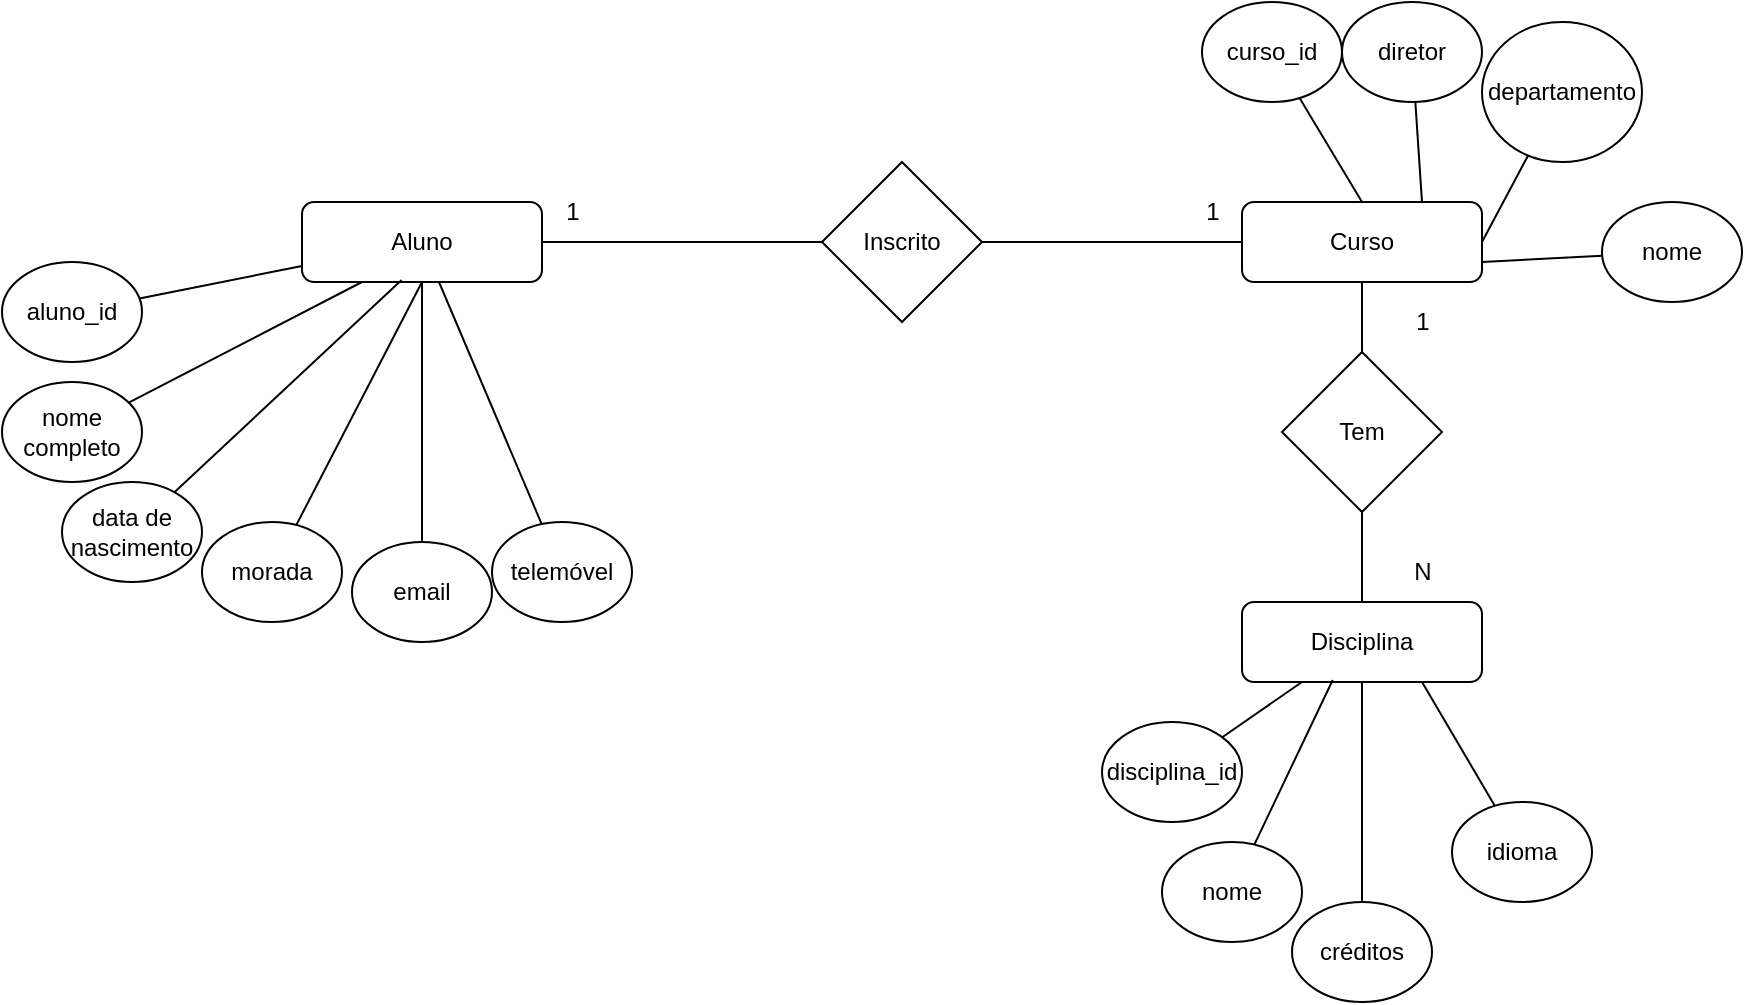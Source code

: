 <mxfile version="26.0.11">
  <diagram id="C5RBs43oDa-KdzZeNtuy" name="Page-1">
    <mxGraphModel dx="1877" dy="557" grid="1" gridSize="10" guides="1" tooltips="1" connect="1" arrows="1" fold="1" page="1" pageScale="1" pageWidth="827" pageHeight="1169" math="0" shadow="0">
      <root>
        <mxCell id="WIyWlLk6GJQsqaUBKTNV-0" />
        <mxCell id="WIyWlLk6GJQsqaUBKTNV-1" parent="WIyWlLk6GJQsqaUBKTNV-0" />
        <mxCell id="WIyWlLk6GJQsqaUBKTNV-3" value="Aluno" style="rounded=1;whiteSpace=wrap;html=1;fontSize=12;glass=0;strokeWidth=1;shadow=0;" parent="WIyWlLk6GJQsqaUBKTNV-1" vertex="1">
          <mxGeometry x="90" y="130" width="120" height="40" as="geometry" />
        </mxCell>
        <mxCell id="qN2a7-wlCZaR_5KQ552V-1" value="Disciplina" style="rounded=1;whiteSpace=wrap;html=1;fontSize=12;glass=0;strokeWidth=1;shadow=0;" vertex="1" parent="WIyWlLk6GJQsqaUBKTNV-1">
          <mxGeometry x="560" y="330" width="120" height="40" as="geometry" />
        </mxCell>
        <mxCell id="qN2a7-wlCZaR_5KQ552V-2" value="Curso" style="rounded=1;whiteSpace=wrap;html=1;fontSize=12;glass=0;strokeWidth=1;shadow=0;" vertex="1" parent="WIyWlLk6GJQsqaUBKTNV-1">
          <mxGeometry x="560" y="130" width="120" height="40" as="geometry" />
        </mxCell>
        <mxCell id="qN2a7-wlCZaR_5KQ552V-3" value="aluno_id" style="ellipse;whiteSpace=wrap;html=1;" vertex="1" parent="WIyWlLk6GJQsqaUBKTNV-1">
          <mxGeometry x="-60" y="160" width="70" height="50" as="geometry" />
        </mxCell>
        <mxCell id="qN2a7-wlCZaR_5KQ552V-8" value="" style="endArrow=none;html=1;rounded=0;" edge="1" parent="WIyWlLk6GJQsqaUBKTNV-1" source="qN2a7-wlCZaR_5KQ552V-3" target="WIyWlLk6GJQsqaUBKTNV-3">
          <mxGeometry width="50" height="50" relative="1" as="geometry">
            <mxPoint x="390" y="320" as="sourcePoint" />
            <mxPoint x="440" y="270" as="targetPoint" />
          </mxGeometry>
        </mxCell>
        <mxCell id="qN2a7-wlCZaR_5KQ552V-9" value="data de nascimento" style="ellipse;whiteSpace=wrap;html=1;" vertex="1" parent="WIyWlLk6GJQsqaUBKTNV-1">
          <mxGeometry x="-30" y="270" width="70" height="50" as="geometry" />
        </mxCell>
        <mxCell id="qN2a7-wlCZaR_5KQ552V-10" value="" style="endArrow=none;html=1;rounded=0;entryX=0.415;entryY=0.975;entryDx=0;entryDy=0;entryPerimeter=0;" edge="1" parent="WIyWlLk6GJQsqaUBKTNV-1" source="qN2a7-wlCZaR_5KQ552V-9" target="WIyWlLk6GJQsqaUBKTNV-3">
          <mxGeometry width="50" height="50" relative="1" as="geometry">
            <mxPoint x="420" y="340" as="sourcePoint" />
            <mxPoint x="152" y="190" as="targetPoint" />
          </mxGeometry>
        </mxCell>
        <mxCell id="qN2a7-wlCZaR_5KQ552V-11" value="nome completo" style="ellipse;whiteSpace=wrap;html=1;" vertex="1" parent="WIyWlLk6GJQsqaUBKTNV-1">
          <mxGeometry x="-60" y="220" width="70" height="50" as="geometry" />
        </mxCell>
        <mxCell id="qN2a7-wlCZaR_5KQ552V-12" value="" style="endArrow=none;html=1;rounded=0;entryX=0.25;entryY=1;entryDx=0;entryDy=0;" edge="1" parent="WIyWlLk6GJQsqaUBKTNV-1" source="qN2a7-wlCZaR_5KQ552V-11" target="WIyWlLk6GJQsqaUBKTNV-3">
          <mxGeometry width="50" height="50" relative="1" as="geometry">
            <mxPoint x="410" y="340" as="sourcePoint" />
            <mxPoint x="110" y="190" as="targetPoint" />
          </mxGeometry>
        </mxCell>
        <mxCell id="qN2a7-wlCZaR_5KQ552V-13" value="morada" style="ellipse;whiteSpace=wrap;html=1;" vertex="1" parent="WIyWlLk6GJQsqaUBKTNV-1">
          <mxGeometry x="40" y="290" width="70" height="50" as="geometry" />
        </mxCell>
        <mxCell id="qN2a7-wlCZaR_5KQ552V-14" value="" style="endArrow=none;html=1;rounded=0;entryX=0.5;entryY=1;entryDx=0;entryDy=0;" edge="1" parent="WIyWlLk6GJQsqaUBKTNV-1" source="qN2a7-wlCZaR_5KQ552V-13" target="WIyWlLk6GJQsqaUBKTNV-3">
          <mxGeometry width="50" height="50" relative="1" as="geometry">
            <mxPoint x="420" y="350" as="sourcePoint" />
            <mxPoint x="152" y="200" as="targetPoint" />
          </mxGeometry>
        </mxCell>
        <mxCell id="qN2a7-wlCZaR_5KQ552V-15" value="email" style="ellipse;whiteSpace=wrap;html=1;" vertex="1" parent="WIyWlLk6GJQsqaUBKTNV-1">
          <mxGeometry x="115" y="300" width="70" height="50" as="geometry" />
        </mxCell>
        <mxCell id="qN2a7-wlCZaR_5KQ552V-16" value="" style="endArrow=none;html=1;rounded=0;entryX=0.5;entryY=1;entryDx=0;entryDy=0;" edge="1" parent="WIyWlLk6GJQsqaUBKTNV-1" source="qN2a7-wlCZaR_5KQ552V-15" target="WIyWlLk6GJQsqaUBKTNV-3">
          <mxGeometry width="50" height="50" relative="1" as="geometry">
            <mxPoint x="430" y="360" as="sourcePoint" />
            <mxPoint x="162" y="210" as="targetPoint" />
          </mxGeometry>
        </mxCell>
        <mxCell id="qN2a7-wlCZaR_5KQ552V-17" value="telemóvel" style="ellipse;whiteSpace=wrap;html=1;" vertex="1" parent="WIyWlLk6GJQsqaUBKTNV-1">
          <mxGeometry x="185" y="290" width="70" height="50" as="geometry" />
        </mxCell>
        <mxCell id="qN2a7-wlCZaR_5KQ552V-18" value="" style="endArrow=none;html=1;rounded=0;" edge="1" parent="WIyWlLk6GJQsqaUBKTNV-1" source="qN2a7-wlCZaR_5KQ552V-17" target="WIyWlLk6GJQsqaUBKTNV-3">
          <mxGeometry width="50" height="50" relative="1" as="geometry">
            <mxPoint x="460" y="400" as="sourcePoint" />
            <mxPoint x="192" y="250" as="targetPoint" />
          </mxGeometry>
        </mxCell>
        <mxCell id="qN2a7-wlCZaR_5KQ552V-19" style="edgeStyle=orthogonalEdgeStyle;rounded=0;orthogonalLoop=1;jettySize=auto;html=1;exitX=0.5;exitY=1;exitDx=0;exitDy=0;" edge="1" parent="WIyWlLk6GJQsqaUBKTNV-1" source="qN2a7-wlCZaR_5KQ552V-9" target="qN2a7-wlCZaR_5KQ552V-9">
          <mxGeometry relative="1" as="geometry" />
        </mxCell>
        <mxCell id="qN2a7-wlCZaR_5KQ552V-21" value="1" style="text;html=1;align=center;verticalAlign=middle;resizable=0;points=[];autosize=1;strokeColor=none;fillColor=none;" vertex="1" parent="WIyWlLk6GJQsqaUBKTNV-1">
          <mxGeometry x="635" y="175" width="30" height="30" as="geometry" />
        </mxCell>
        <mxCell id="qN2a7-wlCZaR_5KQ552V-22" value="N" style="text;html=1;align=center;verticalAlign=middle;resizable=0;points=[];autosize=1;strokeColor=none;fillColor=none;" vertex="1" parent="WIyWlLk6GJQsqaUBKTNV-1">
          <mxGeometry x="635" y="300" width="30" height="30" as="geometry" />
        </mxCell>
        <mxCell id="qN2a7-wlCZaR_5KQ552V-23" value="Tem" style="rhombus;whiteSpace=wrap;html=1;" vertex="1" parent="WIyWlLk6GJQsqaUBKTNV-1">
          <mxGeometry x="580" y="205" width="80" height="80" as="geometry" />
        </mxCell>
        <mxCell id="qN2a7-wlCZaR_5KQ552V-24" value="" style="endArrow=none;html=1;rounded=0;entryX=0.5;entryY=1;entryDx=0;entryDy=0;exitX=0.5;exitY=0;exitDx=0;exitDy=0;" edge="1" parent="WIyWlLk6GJQsqaUBKTNV-1" source="qN2a7-wlCZaR_5KQ552V-23" target="qN2a7-wlCZaR_5KQ552V-2">
          <mxGeometry width="50" height="50" relative="1" as="geometry">
            <mxPoint x="390" y="360" as="sourcePoint" />
            <mxPoint x="440" y="310" as="targetPoint" />
          </mxGeometry>
        </mxCell>
        <mxCell id="qN2a7-wlCZaR_5KQ552V-25" value="" style="endArrow=none;html=1;rounded=0;entryX=0.5;entryY=0;entryDx=0;entryDy=0;exitX=0.5;exitY=1;exitDx=0;exitDy=0;" edge="1" parent="WIyWlLk6GJQsqaUBKTNV-1" source="qN2a7-wlCZaR_5KQ552V-23" target="qN2a7-wlCZaR_5KQ552V-1">
          <mxGeometry width="50" height="50" relative="1" as="geometry">
            <mxPoint x="630" y="215" as="sourcePoint" />
            <mxPoint x="630" y="180" as="targetPoint" />
          </mxGeometry>
        </mxCell>
        <mxCell id="qN2a7-wlCZaR_5KQ552V-26" value="Inscrito" style="rhombus;whiteSpace=wrap;html=1;" vertex="1" parent="WIyWlLk6GJQsqaUBKTNV-1">
          <mxGeometry x="350" y="110" width="80" height="80" as="geometry" />
        </mxCell>
        <mxCell id="qN2a7-wlCZaR_5KQ552V-27" value="" style="endArrow=none;html=1;rounded=0;entryX=1;entryY=0.5;entryDx=0;entryDy=0;exitX=0;exitY=0.5;exitDx=0;exitDy=0;" edge="1" parent="WIyWlLk6GJQsqaUBKTNV-1" source="qN2a7-wlCZaR_5KQ552V-26" target="WIyWlLk6GJQsqaUBKTNV-3">
          <mxGeometry width="50" height="50" relative="1" as="geometry">
            <mxPoint x="390" y="360" as="sourcePoint" />
            <mxPoint x="440" y="310" as="targetPoint" />
          </mxGeometry>
        </mxCell>
        <mxCell id="qN2a7-wlCZaR_5KQ552V-28" value="" style="endArrow=none;html=1;rounded=0;entryX=0;entryY=0.5;entryDx=0;entryDy=0;exitX=1;exitY=0.5;exitDx=0;exitDy=0;" edge="1" parent="WIyWlLk6GJQsqaUBKTNV-1" source="qN2a7-wlCZaR_5KQ552V-26" target="qN2a7-wlCZaR_5KQ552V-2">
          <mxGeometry width="50" height="50" relative="1" as="geometry">
            <mxPoint x="360" y="160" as="sourcePoint" />
            <mxPoint x="220" y="160" as="targetPoint" />
          </mxGeometry>
        </mxCell>
        <mxCell id="qN2a7-wlCZaR_5KQ552V-29" value="1" style="text;html=1;align=center;verticalAlign=middle;resizable=0;points=[];autosize=1;strokeColor=none;fillColor=none;" vertex="1" parent="WIyWlLk6GJQsqaUBKTNV-1">
          <mxGeometry x="530" y="120" width="30" height="30" as="geometry" />
        </mxCell>
        <mxCell id="qN2a7-wlCZaR_5KQ552V-30" value="1" style="text;html=1;align=center;verticalAlign=middle;resizable=0;points=[];autosize=1;strokeColor=none;fillColor=none;" vertex="1" parent="WIyWlLk6GJQsqaUBKTNV-1">
          <mxGeometry x="210" y="120" width="30" height="30" as="geometry" />
        </mxCell>
        <mxCell id="qN2a7-wlCZaR_5KQ552V-32" value="diretor" style="ellipse;whiteSpace=wrap;html=1;" vertex="1" parent="WIyWlLk6GJQsqaUBKTNV-1">
          <mxGeometry x="610" y="30" width="70" height="50" as="geometry" />
        </mxCell>
        <mxCell id="qN2a7-wlCZaR_5KQ552V-33" value="" style="endArrow=none;html=1;rounded=0;entryX=0.75;entryY=0;entryDx=0;entryDy=0;" edge="1" parent="WIyWlLk6GJQsqaUBKTNV-1" source="qN2a7-wlCZaR_5KQ552V-32" target="qN2a7-wlCZaR_5KQ552V-2">
          <mxGeometry width="50" height="50" relative="1" as="geometry">
            <mxPoint x="652" y="550" as="sourcePoint" />
            <mxPoint x="350" y="320" as="targetPoint" />
          </mxGeometry>
        </mxCell>
        <mxCell id="qN2a7-wlCZaR_5KQ552V-34" value="departamento" style="ellipse;whiteSpace=wrap;html=1;" vertex="1" parent="WIyWlLk6GJQsqaUBKTNV-1">
          <mxGeometry x="680" y="40" width="80" height="70" as="geometry" />
        </mxCell>
        <mxCell id="qN2a7-wlCZaR_5KQ552V-35" value="" style="endArrow=none;html=1;rounded=0;entryX=1;entryY=0.5;entryDx=0;entryDy=0;" edge="1" parent="WIyWlLk6GJQsqaUBKTNV-1" source="qN2a7-wlCZaR_5KQ552V-34" target="qN2a7-wlCZaR_5KQ552V-2">
          <mxGeometry width="50" height="50" relative="1" as="geometry">
            <mxPoint x="557" y="590" as="sourcePoint" />
            <mxPoint x="255" y="360" as="targetPoint" />
          </mxGeometry>
        </mxCell>
        <mxCell id="qN2a7-wlCZaR_5KQ552V-36" value="curso_id" style="ellipse;whiteSpace=wrap;html=1;" vertex="1" parent="WIyWlLk6GJQsqaUBKTNV-1">
          <mxGeometry x="540" y="30" width="70" height="50" as="geometry" />
        </mxCell>
        <mxCell id="qN2a7-wlCZaR_5KQ552V-37" value="" style="endArrow=none;html=1;rounded=0;entryX=0.5;entryY=0;entryDx=0;entryDy=0;" edge="1" parent="WIyWlLk6GJQsqaUBKTNV-1" source="qN2a7-wlCZaR_5KQ552V-36" target="qN2a7-wlCZaR_5KQ552V-2">
          <mxGeometry width="50" height="50" relative="1" as="geometry">
            <mxPoint x="445" y="610" as="sourcePoint" />
            <mxPoint x="143" y="380" as="targetPoint" />
          </mxGeometry>
        </mxCell>
        <mxCell id="qN2a7-wlCZaR_5KQ552V-38" value="nome" style="ellipse;whiteSpace=wrap;html=1;" vertex="1" parent="WIyWlLk6GJQsqaUBKTNV-1">
          <mxGeometry x="740" y="130" width="70" height="50" as="geometry" />
        </mxCell>
        <mxCell id="qN2a7-wlCZaR_5KQ552V-39" value="" style="endArrow=none;html=1;rounded=0;entryX=1;entryY=0.75;entryDx=0;entryDy=0;" edge="1" parent="WIyWlLk6GJQsqaUBKTNV-1" source="qN2a7-wlCZaR_5KQ552V-38" target="qN2a7-wlCZaR_5KQ552V-2">
          <mxGeometry width="50" height="50" relative="1" as="geometry">
            <mxPoint x="679" y="620" as="sourcePoint" />
            <mxPoint x="377" y="390" as="targetPoint" />
          </mxGeometry>
        </mxCell>
        <mxCell id="qN2a7-wlCZaR_5KQ552V-42" value="disciplina_id" style="ellipse;whiteSpace=wrap;html=1;" vertex="1" parent="WIyWlLk6GJQsqaUBKTNV-1">
          <mxGeometry x="490" y="390" width="70" height="50" as="geometry" />
        </mxCell>
        <mxCell id="qN2a7-wlCZaR_5KQ552V-43" value="" style="endArrow=none;html=1;rounded=0;entryX=0.25;entryY=1;entryDx=0;entryDy=0;" edge="1" parent="WIyWlLk6GJQsqaUBKTNV-1" source="qN2a7-wlCZaR_5KQ552V-42" target="qN2a7-wlCZaR_5KQ552V-1">
          <mxGeometry width="50" height="50" relative="1" as="geometry">
            <mxPoint x="279" y="870" as="sourcePoint" />
            <mxPoint x="454" y="390" as="targetPoint" />
          </mxGeometry>
        </mxCell>
        <mxCell id="qN2a7-wlCZaR_5KQ552V-44" value="nome" style="ellipse;whiteSpace=wrap;html=1;" vertex="1" parent="WIyWlLk6GJQsqaUBKTNV-1">
          <mxGeometry x="520" y="450" width="70" height="50" as="geometry" />
        </mxCell>
        <mxCell id="qN2a7-wlCZaR_5KQ552V-45" value="" style="endArrow=none;html=1;rounded=0;entryX=0.378;entryY=0.975;entryDx=0;entryDy=0;entryPerimeter=0;" edge="1" parent="WIyWlLk6GJQsqaUBKTNV-1" source="qN2a7-wlCZaR_5KQ552V-44" target="qN2a7-wlCZaR_5KQ552V-1">
          <mxGeometry width="50" height="50" relative="1" as="geometry">
            <mxPoint x="375" y="940" as="sourcePoint" />
            <mxPoint x="550" y="460" as="targetPoint" />
          </mxGeometry>
        </mxCell>
        <mxCell id="qN2a7-wlCZaR_5KQ552V-46" value="idioma" style="ellipse;whiteSpace=wrap;html=1;" vertex="1" parent="WIyWlLk6GJQsqaUBKTNV-1">
          <mxGeometry x="665" y="430" width="70" height="50" as="geometry" />
        </mxCell>
        <mxCell id="qN2a7-wlCZaR_5KQ552V-47" value="" style="endArrow=none;html=1;rounded=0;entryX=0.75;entryY=1;entryDx=0;entryDy=0;" edge="1" parent="WIyWlLk6GJQsqaUBKTNV-1" source="qN2a7-wlCZaR_5KQ552V-46" target="qN2a7-wlCZaR_5KQ552V-1">
          <mxGeometry width="50" height="50" relative="1" as="geometry">
            <mxPoint x="295" y="990" as="sourcePoint" />
            <mxPoint x="470" y="510" as="targetPoint" />
          </mxGeometry>
        </mxCell>
        <mxCell id="qN2a7-wlCZaR_5KQ552V-48" value="créditos" style="ellipse;whiteSpace=wrap;html=1;" vertex="1" parent="WIyWlLk6GJQsqaUBKTNV-1">
          <mxGeometry x="585" y="480" width="70" height="50" as="geometry" />
        </mxCell>
        <mxCell id="qN2a7-wlCZaR_5KQ552V-49" value="" style="endArrow=none;html=1;rounded=0;entryX=0.5;entryY=1;entryDx=0;entryDy=0;" edge="1" parent="WIyWlLk6GJQsqaUBKTNV-1" source="qN2a7-wlCZaR_5KQ552V-48" target="qN2a7-wlCZaR_5KQ552V-1">
          <mxGeometry width="50" height="50" relative="1" as="geometry">
            <mxPoint x="465" y="1020" as="sourcePoint" />
            <mxPoint x="640" y="540" as="targetPoint" />
          </mxGeometry>
        </mxCell>
      </root>
    </mxGraphModel>
  </diagram>
</mxfile>
